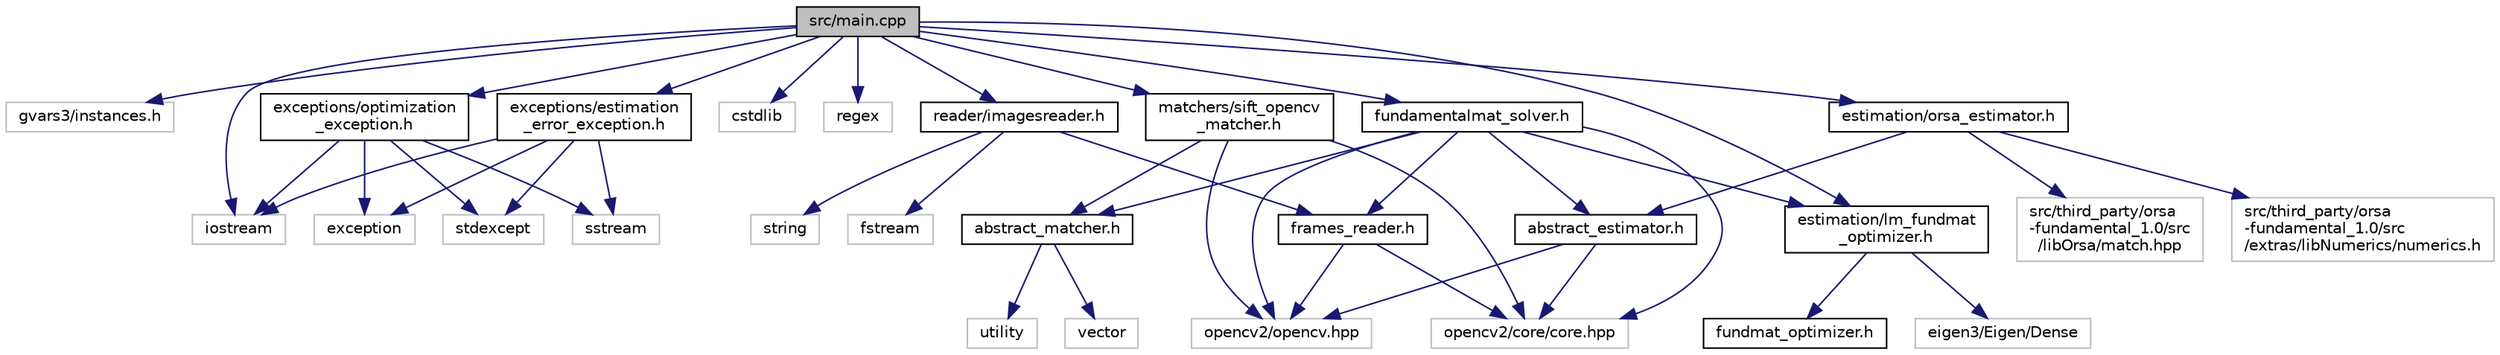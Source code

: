 digraph "src/main.cpp"
{
  edge [fontname="Helvetica",fontsize="10",labelfontname="Helvetica",labelfontsize="10"];
  node [fontname="Helvetica",fontsize="10",shape=record];
  Node1 [label="src/main.cpp",height=0.2,width=0.4,color="black", fillcolor="grey75", style="filled", fontcolor="black"];
  Node1 -> Node2 [color="midnightblue",fontsize="10",style="solid"];
  Node2 [label="gvars3/instances.h",height=0.2,width=0.4,color="grey75", fillcolor="white", style="filled"];
  Node1 -> Node3 [color="midnightblue",fontsize="10",style="solid"];
  Node3 [label="iostream",height=0.2,width=0.4,color="grey75", fillcolor="white", style="filled"];
  Node1 -> Node4 [color="midnightblue",fontsize="10",style="solid"];
  Node4 [label="cstdlib",height=0.2,width=0.4,color="grey75", fillcolor="white", style="filled"];
  Node1 -> Node5 [color="midnightblue",fontsize="10",style="solid"];
  Node5 [label="regex",height=0.2,width=0.4,color="grey75", fillcolor="white", style="filled"];
  Node1 -> Node6 [color="midnightblue",fontsize="10",style="solid"];
  Node6 [label="reader/imagesreader.h",height=0.2,width=0.4,color="black", fillcolor="white", style="filled",URL="$imagesreader_8h.html"];
  Node6 -> Node7 [color="midnightblue",fontsize="10",style="solid"];
  Node7 [label="string",height=0.2,width=0.4,color="grey75", fillcolor="white", style="filled"];
  Node6 -> Node8 [color="midnightblue",fontsize="10",style="solid"];
  Node8 [label="fstream",height=0.2,width=0.4,color="grey75", fillcolor="white", style="filled"];
  Node6 -> Node9 [color="midnightblue",fontsize="10",style="solid"];
  Node9 [label="frames_reader.h",height=0.2,width=0.4,color="black", fillcolor="white", style="filled",URL="$frames__reader_8h.html"];
  Node9 -> Node10 [color="midnightblue",fontsize="10",style="solid"];
  Node10 [label="opencv2/opencv.hpp",height=0.2,width=0.4,color="grey75", fillcolor="white", style="filled"];
  Node9 -> Node11 [color="midnightblue",fontsize="10",style="solid"];
  Node11 [label="opencv2/core/core.hpp",height=0.2,width=0.4,color="grey75", fillcolor="white", style="filled"];
  Node1 -> Node12 [color="midnightblue",fontsize="10",style="solid"];
  Node12 [label="matchers/sift_opencv\l_matcher.h",height=0.2,width=0.4,color="black", fillcolor="white", style="filled",URL="$sift__opencv__matcher_8h.html"];
  Node12 -> Node13 [color="midnightblue",fontsize="10",style="solid"];
  Node13 [label="abstract_matcher.h",height=0.2,width=0.4,color="black", fillcolor="white", style="filled",URL="$abstract__matcher_8h.html"];
  Node13 -> Node14 [color="midnightblue",fontsize="10",style="solid"];
  Node14 [label="utility",height=0.2,width=0.4,color="grey75", fillcolor="white", style="filled"];
  Node13 -> Node15 [color="midnightblue",fontsize="10",style="solid"];
  Node15 [label="vector",height=0.2,width=0.4,color="grey75", fillcolor="white", style="filled"];
  Node12 -> Node10 [color="midnightblue",fontsize="10",style="solid"];
  Node12 -> Node11 [color="midnightblue",fontsize="10",style="solid"];
  Node1 -> Node16 [color="midnightblue",fontsize="10",style="solid"];
  Node16 [label="estimation/orsa_estimator.h",height=0.2,width=0.4,color="black", fillcolor="white", style="filled",URL="$orsa__estimator_8h.html"];
  Node16 -> Node17 [color="midnightblue",fontsize="10",style="solid"];
  Node17 [label="src/third_party/orsa\l-fundamental_1.0/src\l/extras/libNumerics/numerics.h",height=0.2,width=0.4,color="grey75", fillcolor="white", style="filled"];
  Node16 -> Node18 [color="midnightblue",fontsize="10",style="solid"];
  Node18 [label="src/third_party/orsa\l-fundamental_1.0/src\l/libOrsa/match.hpp",height=0.2,width=0.4,color="grey75", fillcolor="white", style="filled"];
  Node16 -> Node19 [color="midnightblue",fontsize="10",style="solid"];
  Node19 [label="abstract_estimator.h",height=0.2,width=0.4,color="black", fillcolor="white", style="filled",URL="$abstract__estimator_8h.html"];
  Node19 -> Node10 [color="midnightblue",fontsize="10",style="solid"];
  Node19 -> Node11 [color="midnightblue",fontsize="10",style="solid"];
  Node1 -> Node20 [color="midnightblue",fontsize="10",style="solid"];
  Node20 [label="estimation/lm_fundmat\l_optimizer.h",height=0.2,width=0.4,color="black", fillcolor="white", style="filled",URL="$lm__fundmat__optimizer_8h.html"];
  Node20 -> Node21 [color="midnightblue",fontsize="10",style="solid"];
  Node21 [label="fundmat_optimizer.h",height=0.2,width=0.4,color="black", fillcolor="white", style="filled",URL="$fundmat__optimizer_8h.html"];
  Node20 -> Node22 [color="midnightblue",fontsize="10",style="solid"];
  Node22 [label="eigen3/Eigen/Dense",height=0.2,width=0.4,color="grey75", fillcolor="white", style="filled"];
  Node1 -> Node23 [color="midnightblue",fontsize="10",style="solid"];
  Node23 [label="fundamentalmat_solver.h",height=0.2,width=0.4,color="black", fillcolor="white", style="filled",URL="$fundamentalmat__solver_8h.html"];
  Node23 -> Node9 [color="midnightblue",fontsize="10",style="solid"];
  Node23 -> Node10 [color="midnightblue",fontsize="10",style="solid"];
  Node23 -> Node11 [color="midnightblue",fontsize="10",style="solid"];
  Node23 -> Node13 [color="midnightblue",fontsize="10",style="solid"];
  Node23 -> Node20 [color="midnightblue",fontsize="10",style="solid"];
  Node23 -> Node19 [color="midnightblue",fontsize="10",style="solid"];
  Node1 -> Node24 [color="midnightblue",fontsize="10",style="solid"];
  Node24 [label="exceptions/estimation\l_error_exception.h",height=0.2,width=0.4,color="black", fillcolor="white", style="filled",URL="$estimation__error__exception_8h.html"];
  Node24 -> Node3 [color="midnightblue",fontsize="10",style="solid"];
  Node24 -> Node25 [color="midnightblue",fontsize="10",style="solid"];
  Node25 [label="exception",height=0.2,width=0.4,color="grey75", fillcolor="white", style="filled"];
  Node24 -> Node26 [color="midnightblue",fontsize="10",style="solid"];
  Node26 [label="stdexcept",height=0.2,width=0.4,color="grey75", fillcolor="white", style="filled"];
  Node24 -> Node27 [color="midnightblue",fontsize="10",style="solid"];
  Node27 [label="sstream",height=0.2,width=0.4,color="grey75", fillcolor="white", style="filled"];
  Node1 -> Node28 [color="midnightblue",fontsize="10",style="solid"];
  Node28 [label="exceptions/optimization\l_exception.h",height=0.2,width=0.4,color="black", fillcolor="white", style="filled",URL="$optimization__exception_8h.html"];
  Node28 -> Node3 [color="midnightblue",fontsize="10",style="solid"];
  Node28 -> Node25 [color="midnightblue",fontsize="10",style="solid"];
  Node28 -> Node26 [color="midnightblue",fontsize="10",style="solid"];
  Node28 -> Node27 [color="midnightblue",fontsize="10",style="solid"];
}
